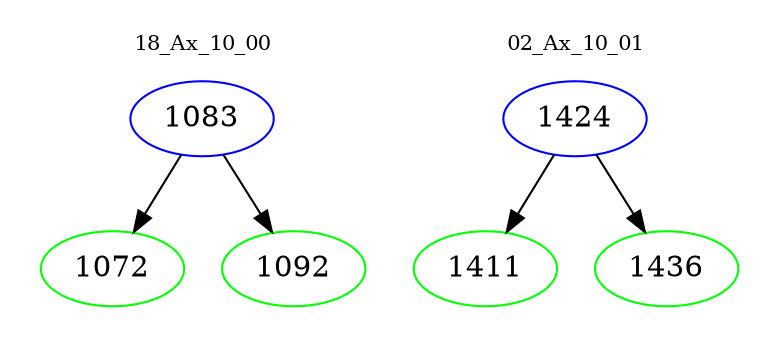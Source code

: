digraph{
subgraph cluster_0 {
color = white
label = "18_Ax_10_00";
fontsize=10;
T0_1083 [label="1083", color="blue"]
T0_1083 -> T0_1072 [color="black"]
T0_1072 [label="1072", color="green"]
T0_1083 -> T0_1092 [color="black"]
T0_1092 [label="1092", color="green"]
}
subgraph cluster_1 {
color = white
label = "02_Ax_10_01";
fontsize=10;
T1_1424 [label="1424", color="blue"]
T1_1424 -> T1_1411 [color="black"]
T1_1411 [label="1411", color="green"]
T1_1424 -> T1_1436 [color="black"]
T1_1436 [label="1436", color="green"]
}
}
